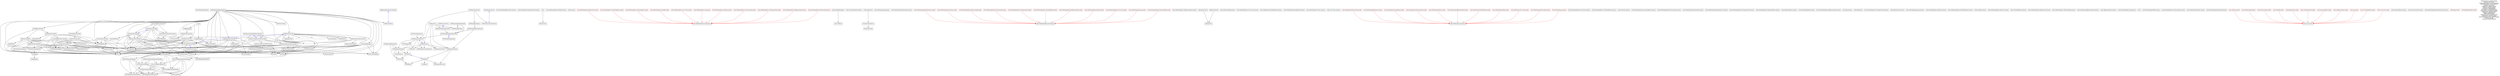 digraph G {
	node [shape=box];
	"Pods-WePeiYang-dummy" -> {};
	"LAFound_QueryListTableViewCell" -> {};
	"indexTabBarController" -> "IndexViewController";
	"indexTabBarController" -> "data";
	"POPSpringSolver" -> "POPVector";
	"Pods-WePeiYang-JBChartView-dummy" -> {};
	"gpaHeaderView" -> {};
	"GPAViewController" -> "GPALoginViewController";
	"GPAViewController" -> "WePeiYang-Swift";
	"GPAViewController" -> "gpaHeaderView";
	"GPAViewController" -> "JBChartView/JBLineChartView";
	"GPAViewController" -> "wpyCacheManager";
	"GPAViewController" -> "data";
	"GPAViewController" -> "wpyDeviceStatus";
	"GPAViewController" -> "JBChartView/JBChartView";
	"GPAViewController" -> "ALActionBlocks";
	"GPAViewController" -> "GPADataManager";
	"GPAViewController" -> "GPACalculatorViewController";
	"GPAViewController" -> "MsgDisplay";
	"GPAViewController" -> "GPATableCell";
	"Pods-WePeiYang-SVProgressHUD-dummy" -> {};
	"POPAnimatableProperty" -> "POPAnimationRuntime";
	"POPAnimatableProperty" -> "POPCGUtils";
	"FIRConstants" -> {};
	"JobDetailViewController" -> "WeChatMomentsActivity";
	"JobDetailViewController" -> "ContentDataManager";
	"JobDetailViewController" -> "wpyStringProcessor";
	"JobDetailViewController" -> "OpenInSafariActivity";
	"JobDetailViewController" -> "WeChatSessionActivity";
	"JobDetailViewController" -> "MsgDisplay";
	"JobDetailViewController" -> "data";
	"wpyDeviceStatus" -> "data";
	"Pods-WePeiYangTests-JSONKit-dummy" -> {};
	"Pods-dummy" -> {};
	"POPSpringAnimationInternal" -> "POPAnimationExtras";
	"POPSpringAnimationInternal" -> "POPPropertyAnimationInternal";
	"twtSecretKeys" -> {};
	"FBKVOController" -> {};
	"POPSpringAnimation" -> "POPSpringAnimationInternal";
	"AFNetworking" -> "AFNetworkReachabilityManager";
	"AFNetworking" -> "AFURLResponseSerialization";
	"AFNetworking" -> "AFURLRequestSerialization";
	"AFNetworking" -> "AFSecurityPolicy";
	"AFNetworking" -> "AFHTTPRequestOperation";
	"AFNetworking" -> "AFURLSessionManager";
	"AFNetworking" -> "AFURLConnectionOperation";
	"AFNetworking" -> "AFHTTPSessionManager";
	"AFNetworking" -> "AFHTTPRequestOperationManager";
	"main" -> "twtAppDelegate";
	"main" -> "SVAppDelegate";
	"FIR" -> "FIRConstants";
	"Pods-WePeiYangTests-environment" -> {};
	"ALActionBlockWrapper" -> "ALActionBlock";
	"ContentDataManager" -> "twtAPIs";
	"ContentDataManager" -> "JSONKit";
	"ContentDataManager" -> "AFNetworking";
	"Pods-SVProgressHUD-dummy" -> {};
	"SVAppDelegate" -> "SVRootViewController";
	"TransformationMatrix" -> "FloatConversion";
	"LAFound_DataManager" -> "twtAPIs";
	"LAFound_DataManager" -> "AFHTTPRequestOperationManager";
	"Pods-WePeiYang-pop-dummy" -> {};
	"FXForms" -> {};
	"Pods-WePeiYang-AFNetworking-dummy" -> {};
	"Pods-WePeiYangToday-environment" -> {};
	"POPPropertyAnimationInternal" -> "POPAnimationInternal";
	"Pods-WePeiYangTests-AHKActionSheet-dummy" -> {};
	"LibraryViewController" -> "LibraryFavouriteViewController";
	"LibraryViewController" -> "LibraryTableCell";
	"LibraryViewController" -> "twtAPIs";
	"LibraryViewController" -> "LibLoginViewController";
	"LibraryViewController" -> "AFNetworking";
	"LibraryViewController" -> "MsgDisplay";
	"LibraryViewController" -> "data";
	"ClasstableManager" -> "twtAPIs";
	"ClasstableManager" -> "JSONKit";
	"ClasstableManager" -> "AFNetworking";
	"ClasstableManager" -> "data";
	"ClasstableManager" -> "wpyCacheManager";
	"ClasstableManager" -> "AccountManager";
	"LAFound_AnnounceViewController" -> "LAFound_DataManager";
	"LAFound_AnnounceViewController" -> "MsgDisplay";
	"LAFound_AnnounceViewController" -> "LAFoundAnnounceForm";
	"LAFoundAnnounceForm" -> "FXForms";
	"GPACalculatorViewController" -> "WePeiYang-Swift";
	"GPACalculatorViewController" -> "data";
	"GPACalculatorViewController" -> "GPACalculationModel";
	"SVViewController" -> "SVPullToRefresh";
	"AFURLConnectionOperation" -> "AFURLRequestSerialization";
	"AFURLConnectionOperation" -> "AFURLResponseSerialization";
	"AFURLConnectionOperation" -> "AFSecurityPolicy";
	"JBLineChartView" -> "JBChartView";
	"LAFound_QueryDetailViewController" -> "SVProgressHUD";
	"LAFound_QueryDetailViewController" -> "WePeiYang-Swift";
	"twtAppDelegate" -> "twtSecretKeys";
	"twtAppDelegate" -> "TWTNavController";
	"twtAppDelegate" -> "data";
	"twtAppDelegate" -> "WXApi";
	"twtAppDelegate" -> "WePeiYang-Swift";
	"Pods-AFNetworking-dummy" -> {};
	"RecordViewController" -> "twtLoginViewController";
	"RecordViewController" -> "twtAPIs";
	"RecordViewController" -> "LibLoginViewController";
	"RecordViewController" -> "AFNetworking";
	"RecordViewController" -> "MsgDisplay";
	"RecordViewController" -> "data";
	"RecordViewController" -> "RecordTableCell";
	"twtLoginViewController" -> "MsgDisplay";
	"twtLoginViewController" -> "SVProgressHUD";
	"twtLoginViewController" -> "AccountManager";
	"twtLoginViewController" -> "data";
	"AFNetworkActivityIndicatorManager" -> "AFURLSessionManager";
	"AFNetworkActivityIndicatorManager" -> "AFHTTPRequestOperation";
	"JobTableCell" -> {};
	"Pods-WePeiYangTests-iOS7Colors-dummy" -> {};
	"Pods-WePeiYang-SVPullToRefresh-dummy" -> {};
	"POPAnimatorPrivate" -> {};
	"Pods-WePeiYang-ALActionBlocks-dummy" -> {};
	"POPAction" -> {};
	"Pods-WePeiYang-iOS7Colors-dummy" -> {};
	"AFURLSessionManager" -> "AFURLRequestSerialization";
	"AFURLSessionManager" -> "AFURLResponseSerialization";
	"AFURLSessionManager" -> "AFNetworkReachabilityManager";
	"AFURLSessionManager" -> "AFSecurityPolicy";
	"NoticeViewController" -> "DetailViewController";
	"NoticeViewController" -> "JSONKit";
	"NoticeViewController" -> "SVPullToRefresh";
	"NoticeViewController" -> "AFNetworking";
	"NoticeViewController" -> "MsgDisplay";
	"NoticeViewController" -> "data";
	"AFNetworkReachabilityManager" -> {};
	"Pods-iOS7Colors-dummy" -> {};
	"Pods-WePeiYang-environment" -> {};
	"POPAnimationExtras" -> "POPMath";
	"POPAnimationExtras" -> "POPAnimationPrivate";
	"Pods-WePeiYangToday-iOS7Colors-dummy" -> {};
	"TWTNavController" -> {};
	"Pods-WePeiYangTests-SVPullToRefresh-dummy" -> {};
	"Pods-FXForms-dummy" -> {};
	"WXApi" -> "WXApiObject";
	"POPDefines" -> {};
	"JSONKit" -> {};
	"JBBarChartView" -> "JBChartView";
	"Pods-WePeiYangToday-ALActionBlocks-dummy" -> {};
	"LibraryFavouriteViewController" -> "LibraryTableCell";
	"LibraryTabBarController" -> "LibraryFavouriteViewController";
	"LibraryTabBarController" -> "RecordViewController";
	"LibraryTabBarController" -> "LibraryViewController";
	"Pods-WePeiYangToday-KVOController-dummy" -> {};
	"JobTabBarController" -> "HiringViewController";
	"JobTabBarController" -> "JobViewController";
	"JobTabBarController" -> "data";
	"Pods-WePeiYang-KVOController-dummy" -> {};
	"wpyCacheManager" -> {};
	"Pods-WePeiYangToday-JBChartView-dummy" -> {};
	"SVIndefiniteAnimatedView" -> {};
	"CalendarEventActivity" -> "MsgDisplay";
	"POPCGUtils" -> "POPDefines";
	"Pods-WePeiYangToday-SVProgressHUD-dummy" -> {};
	"Pods-WePeiYangTests-ALActionBlocks-dummy" -> {};
	"LibraryTableCell" -> {};
	"UnitBezier" -> {};
	"POPMath" -> "UnitBezier";
	"POPMath" -> "POPAnimationPrivate";
	"POPMath" -> "POPDefines";
	"RecordTableCell" -> {};
	"Pods-WePeiYangTests-dummy" -> {};
	"POPAnimator" -> "POPAnimatorPrivate";
	"POPAnimator" -> "POPAnimationExtras";
	"POPAnimator" -> "POPBasicAnimationInternal";
	"POPAnimator" -> "POPAnimation";
	"POPAnimator" -> "POPDecayAnimation";
	"WeChatMomentsActivity" -> "WXApi";
	"POPVector" -> "POPCGUtils";
	"OpenInSafariActivity" -> {};
	"AFSecurityPolicy" -> {};
	"POPDecayAnimationInternal" -> "POPPropertyAnimationInternal";
	"AFHTTPRequestOperationManager" -> "AFURLResponseSerialization";
	"AFHTTPRequestOperationManager" -> "AFHTTPRequestOperation";
	"AFHTTPRequestOperationManager" -> "AFSecurityPolicy";
	"AFHTTPRequestOperationManager" -> "AFURLRequestSerialization";
	"AFHTTPRequestOperationManager" -> "AFNetworkReachabilityManager";
	"Pods-WePeiYangToday-dummy" -> {};
	"WeChatSessionActivity" -> "WXApi";
	"Pods-WePeiYangToday-AHKActionSheet-dummy" -> {};
	"Pods-pop-dummy" -> {};
	"WePeiYang-Bridging-Header" -> "GPALoginViewController";
	"WePeiYang-Bridging-Header" -> "twtLoginViewController";
	"WePeiYang-Bridging-Header" -> "wpyEncryption";
	"WePeiYang-Bridging-Header" -> "indexTabBarController";
	"WePeiYang-Bridging-Header" -> "TWTNavController";
	"WePeiYang-Bridging-Header" -> "GuideViewController";
	"WePeiYang-Bridging-Header" -> "JobTabBarController";
	"WePeiYang-Bridging-Header" -> "LibraryTabBarController";
	"WePeiYang-Bridging-Header" -> "GPAViewController";
	"WePeiYang-Bridging-Header" -> "wpyCacheManager";
	"WePeiYang-Bridging-Header" -> "FeedbackController";
	"WePeiYang-Bridging-Header" -> "data";
	"WePeiYang-Bridging-Header" -> "wpyDeviceStatus";
	"WePeiYang-Bridging-Header" -> "ClasstableManager";
	"WePeiYang-Bridging-Header" -> "JSONKit";
	"WePeiYang-Bridging-Header" -> "AHKActionSheet";
	"WePeiYang-Bridging-Header" -> "SVPullToRefresh";
	"WePeiYang-Bridging-Header" -> "NoticeViewController";
	"WePeiYang-Bridging-Header" -> "twtSecretKeys";
	"WePeiYang-Bridging-Header" -> "twtAPIs";
	"WePeiYang-Bridging-Header" -> "LAFound_QueryListViewController";
	"WePeiYang-Bridging-Header" -> "FBKVOController";
	"WePeiYang-Bridging-Header" -> "AFNetworking";
	"WePeiYang-Bridging-Header" -> "MsgDisplay";
	"WePeiYang-Bridging-Header" -> "AccountManager";
	"WePeiYang-Bridging-Header" -> "LibLoginViewController";
	"POPAnimationTracerInternal" -> {};
	"wpyStringProcessor" -> {};
	"WePeiYangTests" -> {};
	"Pods-WePeiYangTests-SVProgressHUD-dummy" -> {};
	"DetailViewController" -> "Social/Social";
	"DetailViewController" -> "WeChatMomentsActivity";
	"DetailViewController" -> "wpyDeviceStatus";
	"DetailViewController" -> "ContentDataManager";
	"DetailViewController" -> "wpyStringProcessor";
	"DetailViewController" -> "OpenInSafariActivity";
	"DetailViewController" -> "WeChatSessionActivity";
	"DetailViewController" -> "MsgDisplay";
	"DetailViewController" -> "data";
	"twtAPIs" -> {};
	"JobViewController" -> "SVPullToRefresh";
	"JobViewController" -> "ContentDataManager";
	"JobViewController" -> "MsgDisplay";
	"JobViewController" -> "JobDetailViewController";
	"JobViewController" -> "JobTableCell";
	"JobViewController" -> "data";
	"POPAnimationInternal" -> "POPAnimationRuntime";
	"POPAnimationInternal" -> "POPSpringSolver";
	"POPAnimationInternal" -> "POPAction";
	"POPAnimationInternal" -> "POPAnimationTracerInternal";
	"AFHTTPSessionManager" -> "AFURLRequestSerialization";
	"AFHTTPSessionManager" -> "AFURLResponseSerialization";
	"AFHTTPSessionManager" -> "AFURLSessionManager";
	"GPATableCell" -> {};
	"Pods-JBChartView-dummy" -> {};
	"ALActionBlock" -> {};
	"IndexViewController" -> "DetailViewController";
	"IndexViewController" -> "SVPullToRefresh";
	"IndexViewController" -> "ContentDataManager";
	"IndexViewController" -> "MsgDisplay";
	"IndexViewController" -> "data";
	"Pods-WePeiYangToday-pop-dummy" -> {};
	"Pods-WePeiYangTests-FXForms-dummy" -> {};
	"Pods-WePeiYangToday-SVPullToRefresh-dummy" -> {};
	"POPLayerExtras" -> "TransformationMatrix";
	"POPAnimationRuntime" -> "POPCGUtils";
	"POPAnimationRuntime" -> "POPVector";
	"POPAnimationRuntime" -> "POPGeometry";
	"HringTableCell" -> {};
	"FeedbackController" -> "twtAPIs";
	"FeedbackController" -> "FeedbackForm";
	"FeedbackController" -> "AFNetworking";
	"FeedbackController" -> "MsgDisplay";
	"FeedbackController" -> "FXForms";
	"FeedbackController" -> "data";
	"SVPullToRefresh" -> {};
	"Pods-JSONKit-dummy" -> {};
	"HiringDetailViewController" -> "CalendarEventActivity";
	"HiringDetailViewController" -> "data";
	"HiringDetailViewController" -> "ContentDataManager";
	"HiringDetailViewController" -> "MsgDisplay";
	"Pods-WePeiYangToday-FXForms-dummy" -> {};
	"Pods-SVPullToRefresh-dummy" -> {};
	"AFHTTPRequestOperation" -> "AFURLConnectionOperation";
	"POPAnimation" -> "POPAnimatorPrivate";
	"POPAnimation" -> "POPAnimationExtras";
	"POPAnimation" -> "POPAction";
	"POPAnimation" -> "POPAnimationTracerInternal";
	"POPAnimation" -> "POPAnimationRuntime";
	"LibLoginForm" -> "FXForms";
	"Pods-WePeiYangTests-JBChartView-dummy" -> {};
	"JBChartView" -> {};
	"POPGeometry" -> {};
	"GPALoginViewController" -> "twtLoginViewController";
	"GPALoginViewController" -> "MsgDisplay";
	"GPALoginViewController" -> "SVProgressHUD";
	"GPALoginViewController" -> "GPALoginForm";
	"GPALoginViewController" -> "AccountManager";
	"GPALoginViewController" -> "data";
	"Pods-WePeiYangTests-AFNetworking-dummy" -> {};
	"AFURLRequestSerialization" -> {};
	"Pods-WePeiYang-AHKActionSheet-dummy" -> {};
	"Pods-AHKActionSheet-dummy" -> {};
	"GPACalculationModel" -> {};
	"SVProgressHUD" -> "SVIndefiniteAnimatedView";
	"WXApiObject" -> {};
	"HiringViewController" -> "HringTableCell";
	"HiringViewController" -> "SVPullToRefresh";
	"HiringViewController" -> "ContentDataManager";
	"HiringViewController" -> "MsgDisplay";
	"HiringViewController" -> "HiringDetailViewController";
	"HiringViewController" -> "data";
	"ALActionBlocks" -> {};
	"GPALoginForm" -> "FXForms";
	"Pods-WePeiYangTests-pop-dummy" -> {};
	"POP" -> {};
	"wpyEncryption" -> {};
	"LAFound_QueryListViewController" -> "LAFound_AnnounceViewController";
	"LAFound_QueryListViewController" -> "LAFound_QueryListTableViewCell";
	"LAFound_QueryListViewController" -> "LAFound_DataManager";
	"LAFound_QueryListViewController" -> "MsgDisplay";
	"Pods-WePeiYang-JSONKit-dummy" -> {};
	"Pods-WePeiYangTests-KVOController-dummy" -> {};
	"AccountManager" -> "JSONKit";
	"AccountManager" -> "wpyEncryption";
	"AccountManager" -> "twtSecretKeys";
	"AccountManager" -> "twtAPIs";
	"AccountManager" -> "AFNetworking";
	"AccountManager" -> "wpyCacheManager";
	"AccountManager" -> "data";
	"LibLoginViewController" -> "twtLoginViewController";
	"LibLoginViewController" -> "MsgDisplay";
	"LibLoginViewController" -> "data";
	"LibLoginViewController" -> "LibLoginForm";
	"LibLoginViewController" -> "SVProgressHUD";
	"LibLoginViewController" -> "AccountManager";
	"Pods-WePeiYang-FXForms-dummy" -> {};
	"Pods-WePeiYangToday-JSONKit-dummy" -> {};
	"FeedbackForm" -> "FXForms";
	"FeedbackForm" -> "wpyDeviceStatus";
	"Pods-environment" -> {};
	"Pods-ALActionBlocks-dummy" -> {};
	"POPAnimationTracer" -> "POPAnimationEventInternal";
	"POPAnimationTracer" -> "POPAnimationInternal";
	"POPAnimationTracer" -> "POPSpringAnimation";
	"POPAnimationPrivate" -> {};
	"Pods-KVOController-dummy" -> {};
	"data" -> {};
	"GPADataManager" -> "twtAPIs";
	"GPADataManager" -> "AFNetworking";
	"GPADataManager" -> "wpyCacheManager";
	"GPADataManager" -> "data";
	"GPADataManager" -> "JSONKit";
	"Pods-WePeiYangToday-AFNetworking-dummy" -> {};
	"FloatConversion" -> {};
	"POPCustomAnimation" -> "POPAnimationInternal";
	"SVRootViewController" -> "SVViewController";
	"AFURLResponseSerialization" -> {};
	"POPBasicAnimationInternal" -> "POPPropertyAnimationInternal";
	"MsgDisplay" -> "SVProgressHUD";
	
	"WePeiYang-Prefix" [color=red];
	"Pods-WePeiYang-KVOController-prefix" [color=red];
	"Pods-WePeiYang-KVOController-prefix" -> "Pods-WePeiYang-environment" [color=red];
	"Pods-WePeiYangTests-JBChartView-prefix" [color=red];
	"Pods-WePeiYangTests-JBChartView-prefix" -> "Pods-WePeiYangTests-environment" [color=red];
	"Pods-WePeiYangToday-JBChartView-prefix" [color=red];
	"Pods-WePeiYangToday-JBChartView-prefix" -> "Pods-WePeiYangToday-environment" [color=red];
	"Pods-WePeiYangToday-FXForms-prefix" [color=red];
	"Pods-WePeiYangToday-FXForms-prefix" -> "Pods-WePeiYangToday-environment" [color=red];
	"Pods-WePeiYangTests-SVPullToRefresh-prefix" [color=red];
	"Pods-WePeiYangTests-SVPullToRefresh-prefix" -> "Pods-WePeiYangTests-environment" [color=red];
	"Pods-WePeiYangToday-AFNetworking-prefix" [color=red];
	"Pods-WePeiYangToday-AFNetworking-prefix" -> "Pods-WePeiYangToday-environment" [color=red];
	"Pods-WePeiYangToday-KVOController-prefix" [color=red];
	"Pods-WePeiYangToday-KVOController-prefix" -> "Pods-WePeiYangToday-environment" [color=red];
	"Pods-FXForms-prefix" [color=red];
	"Pods-FXForms-prefix" -> "Pods-environment" [color=red];
	"Pods-WePeiYangTests-ALActionBlocks-prefix" [color=red];
	"Pods-WePeiYangTests-ALActionBlocks-prefix" -> "Pods-WePeiYangTests-environment" [color=red];
	"Pods-WePeiYang-JBChartView-prefix" [color=red];
	"Pods-WePeiYang-JBChartView-prefix" -> "Pods-WePeiYang-environment" [color=red];
	"Pods-AFNetworking-prefix" [color=red];
	"Pods-AFNetworking-prefix" -> "Pods-environment" [color=red];
	"Pods-WePeiYangTests-JSONKit-prefix" [color=red];
	"Pods-WePeiYangTests-JSONKit-prefix" -> "Pods-WePeiYangTests-environment" [color=red];
	"Pods-KVOController-prefix" [color=red];
	"Pods-KVOController-prefix" -> "Pods-environment" [color=red];
	"Pods-WePeiYangToday-SVProgressHUD-prefix" [color=red];
	"Pods-WePeiYangToday-SVProgressHUD-prefix" -> "Pods-WePeiYangToday-environment" [color=red];
	"Pods-WePeiYang-ALActionBlocks-prefix" [color=red];
	"Pods-WePeiYang-ALActionBlocks-prefix" -> "Pods-WePeiYang-environment" [color=red];
	"Pods-WePeiYangTests-iOS7Colors-prefix" [color=red];
	"Pods-WePeiYangTests-iOS7Colors-prefix" -> "Pods-WePeiYangTests-environment" [color=red];
	"Pods-WePeiYang-SVProgressHUD-prefix" [color=red];
	"Pods-WePeiYang-SVProgressHUD-prefix" -> "Pods-WePeiYang-environment" [color=red];
	"Pods-JSONKit-prefix" [color=red];
	"Pods-JSONKit-prefix" -> "Pods-environment" [color=red];
	"Pods-WePeiYang-FXForms-prefix" [color=red];
	"Pods-WePeiYang-FXForms-prefix" -> "Pods-WePeiYang-environment" [color=red];
	"Pods-WePeiYangToday-SVPullToRefresh-prefix" [color=red];
	"Pods-WePeiYangToday-SVPullToRefresh-prefix" -> "Pods-WePeiYangToday-environment" [color=red];
	"Pods-WePeiYangTests-pop-prefix" [color=red];
	"Pods-WePeiYangTests-pop-prefix" -> "Pods-WePeiYangTests-environment" [color=red];
	"Pods-WePeiYang-AHKActionSheet-prefix" [color=red];
	"Pods-WePeiYang-AHKActionSheet-prefix" -> "Pods-WePeiYang-environment" [color=red];
	"Pods-WePeiYangTests-FXForms-prefix" [color=red];
	"Pods-WePeiYangTests-FXForms-prefix" -> "Pods-WePeiYangTests-environment" [color=red];
	"Pods-WePeiYangTests-KVOController-prefix" [color=red];
	"Pods-WePeiYangTests-KVOController-prefix" -> "Pods-WePeiYangTests-environment" [color=red];
	"Pods-JBChartView-prefix" [color=red];
	"Pods-JBChartView-prefix" -> "Pods-environment" [color=red];
	"Pods-WePeiYangToday-AHKActionSheet-prefix" [color=red];
	"Pods-WePeiYangToday-AHKActionSheet-prefix" -> "Pods-WePeiYangToday-environment" [color=red];
	"Pods-WePeiYang-SVPullToRefresh-prefix" [color=red];
	"Pods-WePeiYang-SVPullToRefresh-prefix" -> "Pods-WePeiYang-environment" [color=red];
	"Pods-SVProgressHUD-prefix" [color=red];
	"Pods-SVProgressHUD-prefix" -> "Pods-environment" [color=red];
	"Pods-WePeiYangToday-JSONKit-prefix" [color=red];
	"Pods-WePeiYangToday-JSONKit-prefix" -> "Pods-WePeiYangToday-environment" [color=red];
	"Pods-WePeiYangTests-SVProgressHUD-prefix" [color=red];
	"Pods-WePeiYangTests-SVProgressHUD-prefix" -> "Pods-WePeiYangTests-environment" [color=red];
	"Pods-WePeiYang-JSONKit-prefix" [color=red];
	"Pods-WePeiYang-JSONKit-prefix" -> "Pods-WePeiYang-environment" [color=red];
	"Pods-WePeiYangToday-iOS7Colors-prefix" [color=red];
	"Pods-WePeiYangToday-iOS7Colors-prefix" -> "Pods-WePeiYangToday-environment" [color=red];
	"Pods-WePeiYang-iOS7Colors-prefix" [color=red];
	"Pods-WePeiYang-iOS7Colors-prefix" -> "Pods-WePeiYang-environment" [color=red];
	"Pods-WePeiYangTests-AHKActionSheet-prefix" [color=red];
	"Pods-WePeiYangTests-AHKActionSheet-prefix" -> "Pods-WePeiYangTests-environment" [color=red];
	"Pods-WePeiYangToday-pop-prefix" [color=red];
	"Pods-WePeiYangToday-pop-prefix" -> "Pods-WePeiYangToday-environment" [color=red];
	"Pods-WePeiYang-AFNetworking-prefix" [color=red];
	"Pods-WePeiYang-AFNetworking-prefix" -> "Pods-WePeiYang-environment" [color=red];
	"Pods-WePeiYang-pop-prefix" [color=red];
	"Pods-WePeiYang-pop-prefix" -> "Pods-WePeiYang-environment" [color=red];
	"SVPullToRefreshDemo-Prefix" [color=red];
	"Pods-ALActionBlocks-prefix" [color=red];
	"Pods-ALActionBlocks-prefix" -> "Pods-environment" [color=red];
	"Pods-AHKActionSheet-prefix" [color=red];
	"Pods-AHKActionSheet-prefix" -> "Pods-environment" [color=red];
	"Pods-pop-prefix" [color=red];
	"Pods-pop-prefix" -> "Pods-environment" [color=red];
	"Pods-SVPullToRefresh-prefix" [color=red];
	"Pods-SVPullToRefresh-prefix" -> "Pods-environment" [color=red];
	"Pods-WePeiYangTests-AFNetworking-prefix" [color=red];
	"Pods-WePeiYangTests-AFNetworking-prefix" -> "Pods-WePeiYangTests-environment" [color=red];
	"Pods-iOS7Colors-prefix" [color=red];
	"Pods-iOS7Colors-prefix" -> "Pods-environment" [color=red];
	"Pods-WePeiYangToday-ALActionBlocks-prefix" [color=red];
	"Pods-WePeiYangToday-ALActionBlocks-prefix" -> "Pods-WePeiYangToday-environment" [color=red];
	
	edge [color=blue, dir=both];
	"POPPropertyAnimationInternal" -> "POPPropertyAnimation";
	"POPAnimationInternal" -> "POPAnimation";
	"LAFound_QueryDetailViewController" -> "LAFound_QueryListViewController";
	"twtLoginViewController" -> "GuideViewController";
	"POPAnimationEvent" -> "POPAnimationEventInternal";
	"POPBasicAnimation" -> "POPBasicAnimationInternal";
	"LibraryViewController" -> "RecordViewController";
	"POPVector" -> "POPMath";
	"POPDecayAnimationInternal" -> "POPDecayAnimation";
	"GPAViewController" -> "twtLoginViewController";
	"AHKActionSheetViewController" -> "AHKActionSheet";
	"JBChartView/JBLineChartView" [color=gray, style=dashed, fontcolor=gray]
	"Social/Social" [color=gray, style=dashed, fontcolor=gray]
	"JBChartView/JBChartView" [color=gray, style=dashed, fontcolor=gray]
	"WePeiYang-Swift" [color=gray, style=dashed, fontcolor=gray]
	
	edge [color=black];
	node [shape=plaintext];
	"Categories" [label="UIProgressView+AFNetworking\nUIColor+iOS7Colors\nUIGestureRecognizer+ALActionBlocks\nUIBarButtonItem+ALActionBlocks\nUIButton+Bootstrap\nUIWebView+AFNetworking\nUIButton+AFNetworking\nUIWindow+AHKAdditions\nUIScrollView+SVPullToRefresh\nUIScrollView+SVInfiniteScrolling\nUIImageView+AFNetworking\nUIImage+AHKAdditions\nUIKit+AFNetworking\nUIRefreshControl+AFNetworking\nUIAlertView+AFNetworking\nUIActivityIndicatorView+AFNetworking\nNSTimer+Blocks\nUIControl+ALActionBlocks"];
}

